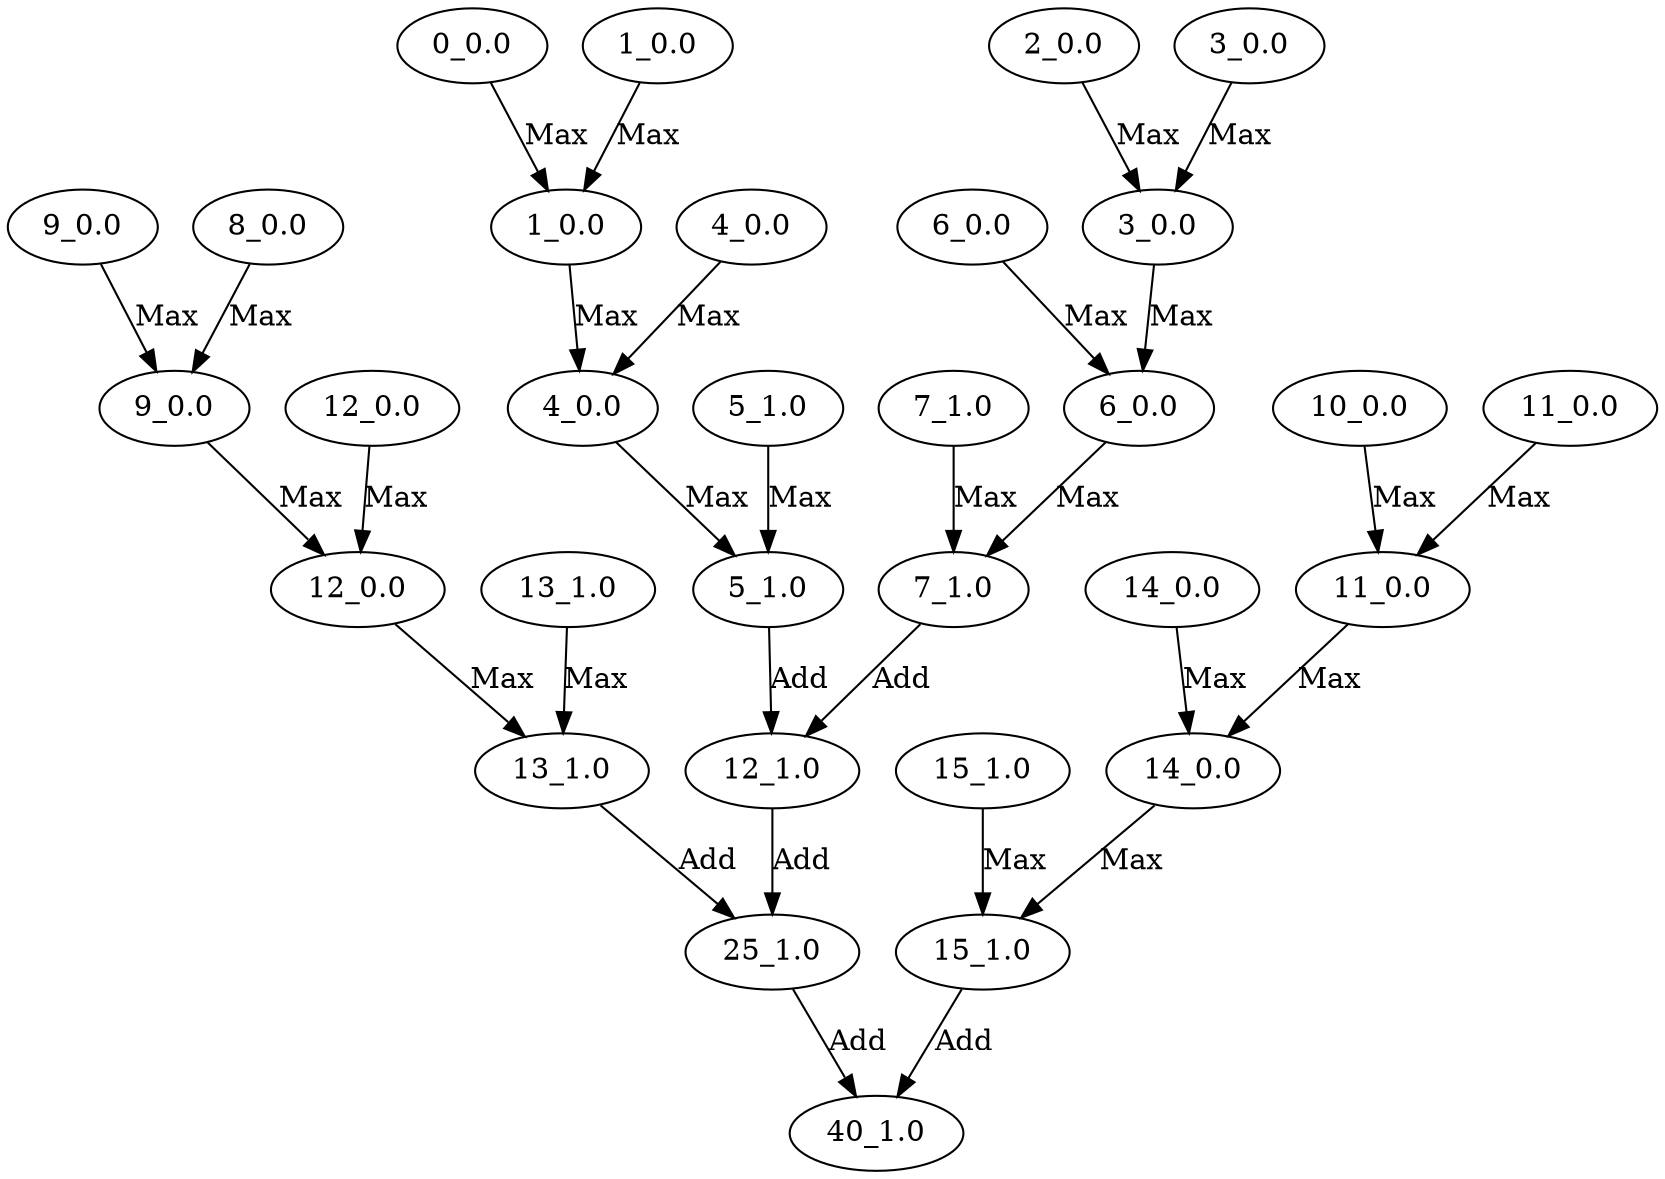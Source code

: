 digraph{
N0[label="0_0.0"]
N1[label="1_0.0"]
N2[label="2_0.0"]
N3[label="3_0.0"]
N4[label="4_0.0"]
N5[label="5_1.0"]
N6[label="6_0.0"]
N7[label="7_1.0"]
N8[label="8_0.0"]
N9[label="9_0.0"]
N10[label="10_0.0"]
N11[label="11_0.0"]
N12[label="12_0.0"]
N13[label="13_1.0"]
N14[label="14_0.0"]
N15[label="15_1.0"]
N16[label="1_0.0"]
N17[label="4_0.0"]
N18[label="5_1.0"]
N19[label="3_0.0"]
N20[label="6_0.0"]
N21[label="7_1.0"]
N22[label="9_0.0"]
N23[label="12_0.0"]
N24[label="13_1.0"]
N25[label="11_0.0"]
N26[label="14_0.0"]
N27[label="15_1.0"]
N28[label="12_1.0"]
N29[label="25_1.0"]
N30[label="40_1.0"]
N1->N16[label="Max"]
N0->N16[label="Max"]
N4->N17[label="Max"]
N16->N17[label="Max"]
N5->N18[label="Max"]
N17->N18[label="Max"]
N3->N19[label="Max"]
N2->N19[label="Max"]
N6->N20[label="Max"]
N19->N20[label="Max"]
N7->N21[label="Max"]
N20->N21[label="Max"]
N9->N22[label="Max"]
N8->N22[label="Max"]
N12->N23[label="Max"]
N22->N23[label="Max"]
N13->N24[label="Max"]
N23->N24[label="Max"]
N11->N25[label="Max"]
N10->N25[label="Max"]
N14->N26[label="Max"]
N25->N26[label="Max"]
N15->N27[label="Max"]
N26->N27[label="Max"]
N21->N28[label="Add"]
N18->N28[label="Add"]
N24->N29[label="Add"]
N28->N29[label="Add"]
N27->N30[label="Add"]
N29->N30[label="Add"]
}
